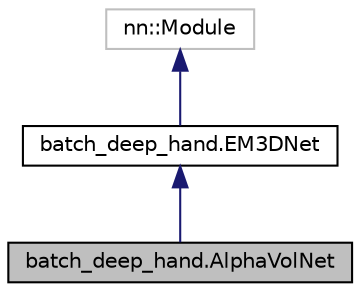 digraph "batch_deep_hand.AlphaVolNet"
{
  edge [fontname="Helvetica",fontsize="10",labelfontname="Helvetica",labelfontsize="10"];
  node [fontname="Helvetica",fontsize="10",shape=record];
  Node0 [label="batch_deep_hand.AlphaVolNet",height=0.2,width=0.4,color="black", fillcolor="grey75", style="filled", fontcolor="black"];
  Node1 -> Node0 [dir="back",color="midnightblue",fontsize="10",style="solid",fontname="Helvetica"];
  Node1 [label="batch_deep_hand.EM3DNet",height=0.2,width=0.4,color="black", fillcolor="white", style="filled",URL="$classbatch__deep__hand_1_1EM3DNet.html"];
  Node2 -> Node1 [dir="back",color="midnightblue",fontsize="10",style="solid",fontname="Helvetica"];
  Node2 [label="nn::Module",height=0.2,width=0.4,color="grey75", fillcolor="white", style="filled"];
}

